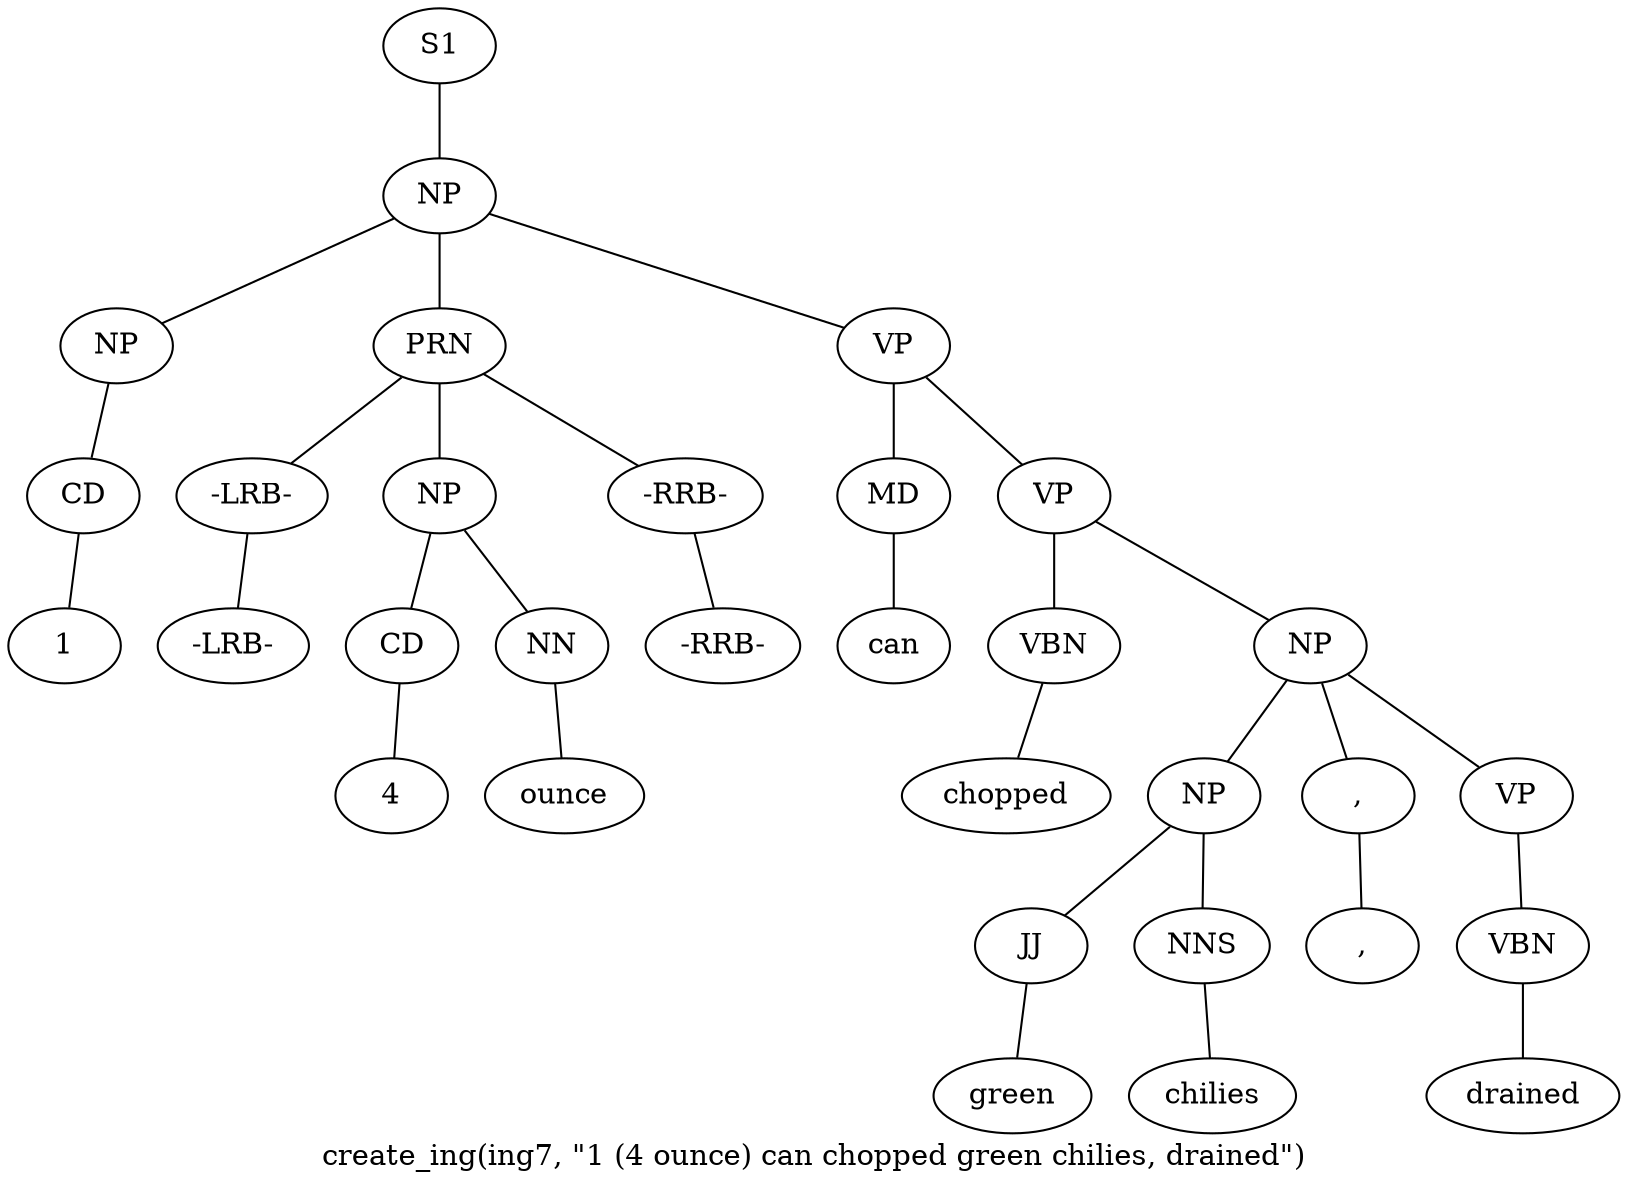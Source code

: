 graph SyntaxGraph {
	label = "create_ing(ing7, \"1 (4 ounce) can chopped green chilies, drained\")";
	Node0 [label="S1"];
	Node1 [label="NP"];
	Node2 [label="NP"];
	Node3 [label="CD"];
	Node4 [label="1"];
	Node5 [label="PRN"];
	Node6 [label="-LRB-"];
	Node7 [label="-LRB-"];
	Node8 [label="NP"];
	Node9 [label="CD"];
	Node10 [label="4"];
	Node11 [label="NN"];
	Node12 [label="ounce"];
	Node13 [label="-RRB-"];
	Node14 [label="-RRB-"];
	Node15 [label="VP"];
	Node16 [label="MD"];
	Node17 [label="can"];
	Node18 [label="VP"];
	Node19 [label="VBN"];
	Node20 [label="chopped"];
	Node21 [label="NP"];
	Node22 [label="NP"];
	Node23 [label="JJ"];
	Node24 [label="green"];
	Node25 [label="NNS"];
	Node26 [label="chilies"];
	Node27 [label=","];
	Node28 [label=","];
	Node29 [label="VP"];
	Node30 [label="VBN"];
	Node31 [label="drained"];

	Node0 -- Node1;
	Node1 -- Node2;
	Node1 -- Node5;
	Node1 -- Node15;
	Node2 -- Node3;
	Node3 -- Node4;
	Node5 -- Node6;
	Node5 -- Node8;
	Node5 -- Node13;
	Node6 -- Node7;
	Node8 -- Node9;
	Node8 -- Node11;
	Node9 -- Node10;
	Node11 -- Node12;
	Node13 -- Node14;
	Node15 -- Node16;
	Node15 -- Node18;
	Node16 -- Node17;
	Node18 -- Node19;
	Node18 -- Node21;
	Node19 -- Node20;
	Node21 -- Node22;
	Node21 -- Node27;
	Node21 -- Node29;
	Node22 -- Node23;
	Node22 -- Node25;
	Node23 -- Node24;
	Node25 -- Node26;
	Node27 -- Node28;
	Node29 -- Node30;
	Node30 -- Node31;
}
